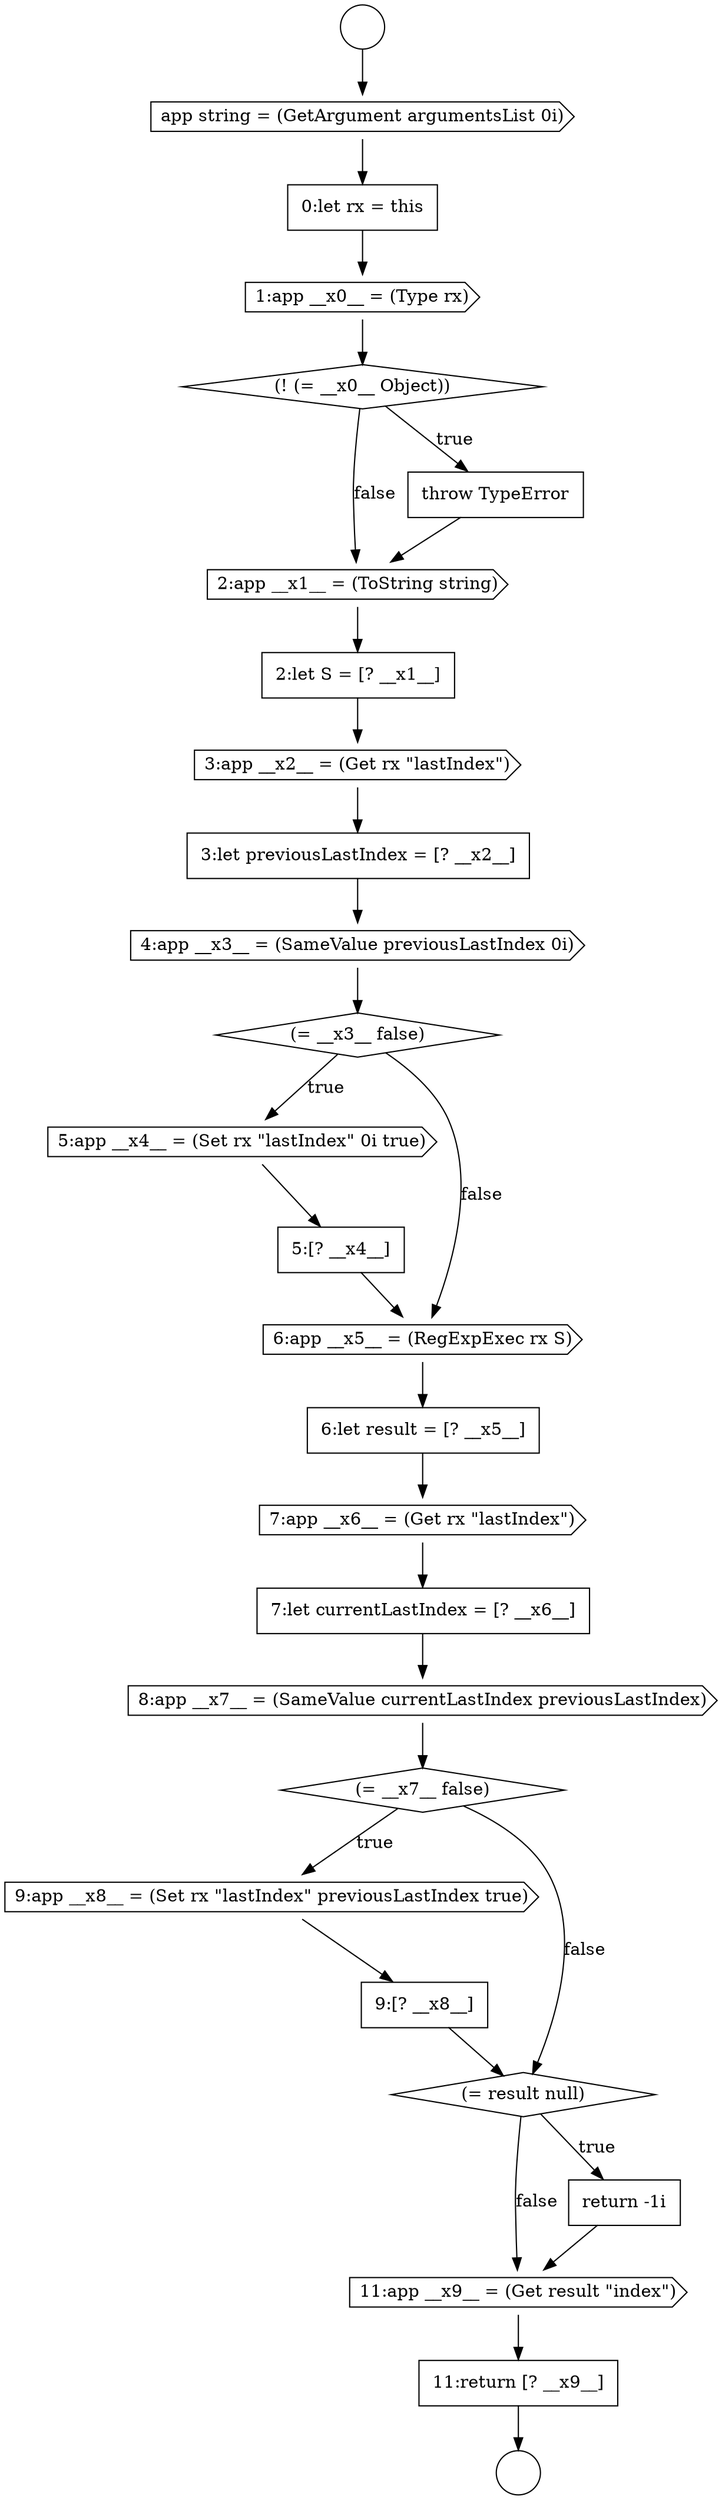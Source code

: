 digraph {
  node15055 [shape=diamond, label=<<font color="black">(= __x3__ false)</font>> color="black" fillcolor="white" style=filled]
  node15051 [shape=none, margin=0, label=<<font color="black">
    <table border="0" cellborder="1" cellspacing="0" cellpadding="10">
      <tr><td align="left">2:let S = [? __x1__]</td></tr>
    </table>
  </font>> color="black" fillcolor="white" style=filled]
  node15060 [shape=cds, label=<<font color="black">7:app __x6__ = (Get rx &quot;lastIndex&quot;)</font>> color="black" fillcolor="white" style=filled]
  node15046 [shape=none, margin=0, label=<<font color="black">
    <table border="0" cellborder="1" cellspacing="0" cellpadding="10">
      <tr><td align="left">0:let rx = this</td></tr>
    </table>
  </font>> color="black" fillcolor="white" style=filled]
  node15061 [shape=none, margin=0, label=<<font color="black">
    <table border="0" cellborder="1" cellspacing="0" cellpadding="10">
      <tr><td align="left">7:let currentLastIndex = [? __x6__]</td></tr>
    </table>
  </font>> color="black" fillcolor="white" style=filled]
  node15050 [shape=cds, label=<<font color="black">2:app __x1__ = (ToString string)</font>> color="black" fillcolor="white" style=filled]
  node15065 [shape=none, margin=0, label=<<font color="black">
    <table border="0" cellborder="1" cellspacing="0" cellpadding="10">
      <tr><td align="left">9:[? __x8__]</td></tr>
    </table>
  </font>> color="black" fillcolor="white" style=filled]
  node15069 [shape=none, margin=0, label=<<font color="black">
    <table border="0" cellborder="1" cellspacing="0" cellpadding="10">
      <tr><td align="left">11:return [? __x9__]</td></tr>
    </table>
  </font>> color="black" fillcolor="white" style=filled]
  node15068 [shape=cds, label=<<font color="black">11:app __x9__ = (Get result &quot;index&quot;)</font>> color="black" fillcolor="white" style=filled]
  node15049 [shape=none, margin=0, label=<<font color="black">
    <table border="0" cellborder="1" cellspacing="0" cellpadding="10">
      <tr><td align="left">throw TypeError</td></tr>
    </table>
  </font>> color="black" fillcolor="white" style=filled]
  node15063 [shape=diamond, label=<<font color="black">(= __x7__ false)</font>> color="black" fillcolor="white" style=filled]
  node15043 [shape=circle label=" " color="black" fillcolor="white" style=filled]
  node15056 [shape=cds, label=<<font color="black">5:app __x4__ = (Set rx &quot;lastIndex&quot; 0i true)</font>> color="black" fillcolor="white" style=filled]
  node15067 [shape=none, margin=0, label=<<font color="black">
    <table border="0" cellborder="1" cellspacing="0" cellpadding="10">
      <tr><td align="left">return -1i</td></tr>
    </table>
  </font>> color="black" fillcolor="white" style=filled]
  node15052 [shape=cds, label=<<font color="black">3:app __x2__ = (Get rx &quot;lastIndex&quot;)</font>> color="black" fillcolor="white" style=filled]
  node15064 [shape=cds, label=<<font color="black">9:app __x8__ = (Set rx &quot;lastIndex&quot; previousLastIndex true)</font>> color="black" fillcolor="white" style=filled]
  node15059 [shape=none, margin=0, label=<<font color="black">
    <table border="0" cellborder="1" cellspacing="0" cellpadding="10">
      <tr><td align="left">6:let result = [? __x5__]</td></tr>
    </table>
  </font>> color="black" fillcolor="white" style=filled]
  node15044 [shape=circle label=" " color="black" fillcolor="white" style=filled]
  node15066 [shape=diamond, label=<<font color="black">(= result null)</font>> color="black" fillcolor="white" style=filled]
  node15045 [shape=cds, label=<<font color="black">app string = (GetArgument argumentsList 0i)</font>> color="black" fillcolor="white" style=filled]
  node15054 [shape=cds, label=<<font color="black">4:app __x3__ = (SameValue previousLastIndex 0i)</font>> color="black" fillcolor="white" style=filled]
  node15047 [shape=cds, label=<<font color="black">1:app __x0__ = (Type rx)</font>> color="black" fillcolor="white" style=filled]
  node15062 [shape=cds, label=<<font color="black">8:app __x7__ = (SameValue currentLastIndex previousLastIndex)</font>> color="black" fillcolor="white" style=filled]
  node15057 [shape=none, margin=0, label=<<font color="black">
    <table border="0" cellborder="1" cellspacing="0" cellpadding="10">
      <tr><td align="left">5:[? __x4__]</td></tr>
    </table>
  </font>> color="black" fillcolor="white" style=filled]
  node15048 [shape=diamond, label=<<font color="black">(! (= __x0__ Object))</font>> color="black" fillcolor="white" style=filled]
  node15053 [shape=none, margin=0, label=<<font color="black">
    <table border="0" cellborder="1" cellspacing="0" cellpadding="10">
      <tr><td align="left">3:let previousLastIndex = [? __x2__]</td></tr>
    </table>
  </font>> color="black" fillcolor="white" style=filled]
  node15058 [shape=cds, label=<<font color="black">6:app __x5__ = (RegExpExec rx S)</font>> color="black" fillcolor="white" style=filled]
  node15067 -> node15068 [ color="black"]
  node15050 -> node15051 [ color="black"]
  node15064 -> node15065 [ color="black"]
  node15059 -> node15060 [ color="black"]
  node15056 -> node15057 [ color="black"]
  node15052 -> node15053 [ color="black"]
  node15048 -> node15049 [label=<<font color="black">true</font>> color="black"]
  node15048 -> node15050 [label=<<font color="black">false</font>> color="black"]
  node15069 -> node15044 [ color="black"]
  node15060 -> node15061 [ color="black"]
  node15063 -> node15064 [label=<<font color="black">true</font>> color="black"]
  node15063 -> node15066 [label=<<font color="black">false</font>> color="black"]
  node15051 -> node15052 [ color="black"]
  node15057 -> node15058 [ color="black"]
  node15058 -> node15059 [ color="black"]
  node15065 -> node15066 [ color="black"]
  node15054 -> node15055 [ color="black"]
  node15046 -> node15047 [ color="black"]
  node15066 -> node15067 [label=<<font color="black">true</font>> color="black"]
  node15066 -> node15068 [label=<<font color="black">false</font>> color="black"]
  node15043 -> node15045 [ color="black"]
  node15049 -> node15050 [ color="black"]
  node15045 -> node15046 [ color="black"]
  node15053 -> node15054 [ color="black"]
  node15047 -> node15048 [ color="black"]
  node15061 -> node15062 [ color="black"]
  node15055 -> node15056 [label=<<font color="black">true</font>> color="black"]
  node15055 -> node15058 [label=<<font color="black">false</font>> color="black"]
  node15062 -> node15063 [ color="black"]
  node15068 -> node15069 [ color="black"]
}
